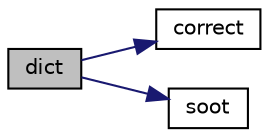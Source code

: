 digraph "dict"
{
  bgcolor="transparent";
  edge [fontname="Helvetica",fontsize="10",labelfontname="Helvetica",labelfontsize="10"];
  node [fontname="Helvetica",fontsize="10",shape=record];
  rankdir="LR";
  Node1 [label="dict",height=0.2,width=0.4,color="black", fillcolor="grey75", style="filled", fontcolor="black"];
  Node1 -> Node2 [color="midnightblue",fontsize="10",style="solid",fontname="Helvetica"];
  Node2 [label="correct",height=0.2,width=0.4,color="black",URL="$a02450.html#a7e204aa62fa1c1f527e8f1c62dc62061",tooltip="Main update/correction routine. "];
  Node1 -> Node3 [color="midnightblue",fontsize="10",style="solid",fontname="Helvetica"];
  Node3 [label="soot",height=0.2,width=0.4,color="black",URL="$a02450.html#a4ea1ee2321e8c28796dccf265d0eb50b",tooltip="Return const reference to soot. "];
}
